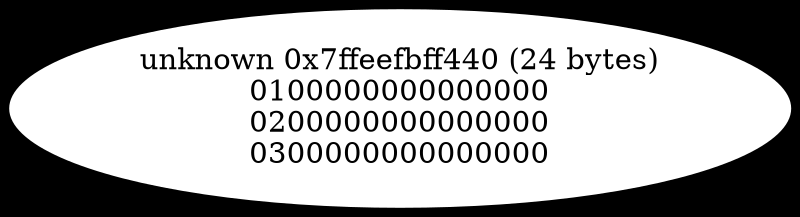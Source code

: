 digraph memory_dump_graph {
graph [bgcolor=black]
_7ffeefbff440 [style=filled] [fillcolor=white] [label="unknown 0x7ffeefbff440 (24 bytes)
0100000000000000
0200000000000000
0300000000000000"]
}
